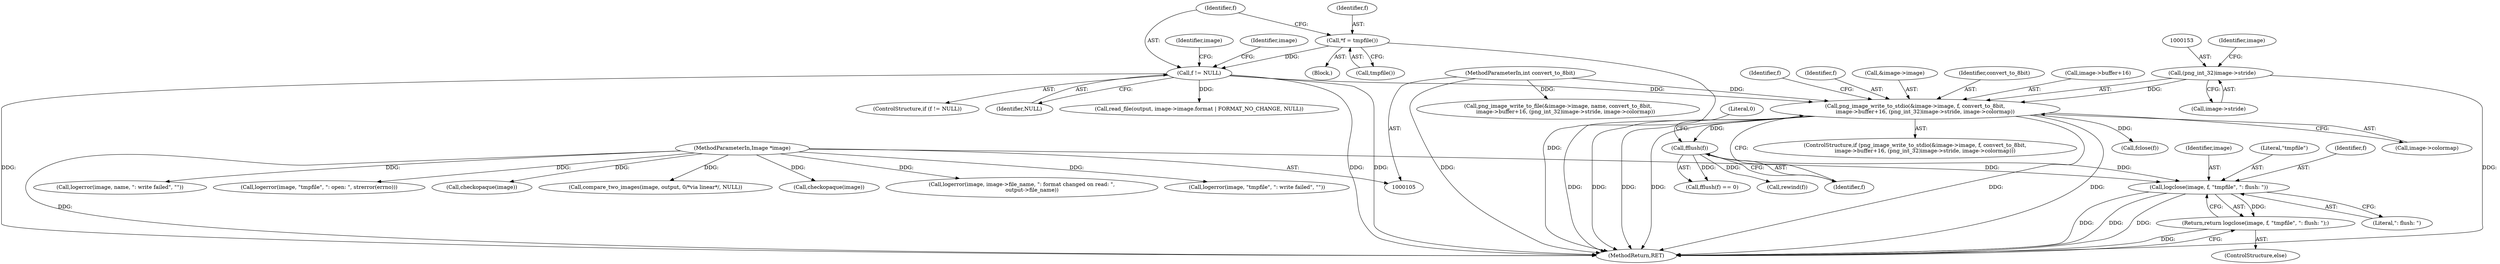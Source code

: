 digraph "0_Android_9d4853418ab2f754c2b63e091c29c5529b8b86ca_31@API" {
"1000191" [label="(Call,logclose(image, f, \"tmpfile\", \": flush: \"))"];
"1000107" [label="(MethodParameterIn,Image *image)"];
"1000163" [label="(Call,fflush(f))"];
"1000140" [label="(Call,png_image_write_to_stdio(&image->image, f, convert_to_8bit,\n            image->buffer+16, (png_int_32)image->stride, image->colormap))"];
"1000135" [label="(Call,f != NULL)"];
"1000131" [label="(Call,*f = tmpfile())"];
"1000108" [label="(MethodParameterIn,int convert_to_8bit)"];
"1000152" [label="(Call,(png_int_32)image->stride)"];
"1000190" [label="(Return,return logclose(image, f, \"tmpfile\", \": flush: \");)"];
"1000137" [label="(Identifier,NULL)"];
"1000316" [label="(Call,logerror(image, image->file_name, \": format changed on read: \",\n            output->file_name))"];
"1000141" [label="(Call,&image->image)"];
"1000201" [label="(Call,logerror(image, \"tmpfile\", \": write failed\", \"\"))"];
"1000162" [label="(Call,fflush(f) == 0)"];
"1000146" [label="(Identifier,convert_to_8bit)"];
"1000193" [label="(Identifier,f)"];
"1000273" [label="(Call,logerror(image, name, \": write failed\", \"\"))"];
"1000167" [label="(Call,rewind(f))"];
"1000147" [label="(Call,image->buffer+16)"];
"1000198" [label="(Call,fclose(f))"];
"1000129" [label="(Block,)"];
"1000208" [label="(Call,logerror(image, \"tmpfile\", \": open: \", strerror(errno)))"];
"1000165" [label="(Literal,0)"];
"1000164" [label="(Identifier,f)"];
"1000152" [label="(Call,(png_int_32)image->stride)"];
"1000340" [label="(MethodReturn,RET)"];
"1000189" [label="(ControlStructure,else)"];
"1000192" [label="(Identifier,image)"];
"1000195" [label="(Literal,\": flush: \")"];
"1000194" [label="(Literal,\"tmpfile\")"];
"1000157" [label="(Call,image->colormap)"];
"1000139" [label="(ControlStructure,if (png_image_write_to_stdio(&image->image, f, convert_to_8bit,\n            image->buffer+16, (png_int_32)image->stride, image->colormap)))"];
"1000228" [label="(Call,png_image_write_to_file(&image->image, name, convert_to_8bit,\n         image->buffer+16, (png_int_32)image->stride, image->colormap))"];
"1000163" [label="(Call,fflush(f))"];
"1000107" [label="(MethodParameterIn,Image *image)"];
"1000190" [label="(Return,return logclose(image, f, \"tmpfile\", \": flush: \");)"];
"1000143" [label="(Identifier,image)"];
"1000136" [label="(Identifier,f)"];
"1000131" [label="(Call,*f = tmpfile())"];
"1000191" [label="(Call,logclose(image, f, \"tmpfile\", \": flush: \"))"];
"1000132" [label="(Identifier,f)"];
"1000267" [label="(Call,checkopaque(image))"];
"1000133" [label="(Call,tmpfile())"];
"1000158" [label="(Identifier,image)"];
"1000199" [label="(Identifier,f)"];
"1000279" [label="(Call,read_file(output, image->image.format | FORMAT_NO_CHANGE, NULL))"];
"1000326" [label="(Call,compare_two_images(image, output, 0/*via linear*/, NULL))"];
"1000134" [label="(ControlStructure,if (f != NULL))"];
"1000209" [label="(Identifier,image)"];
"1000145" [label="(Identifier,f)"];
"1000140" [label="(Call,png_image_write_to_stdio(&image->image, f, convert_to_8bit,\n            image->buffer+16, (png_int_32)image->stride, image->colormap))"];
"1000108" [label="(MethodParameterIn,int convert_to_8bit)"];
"1000154" [label="(Call,image->stride)"];
"1000135" [label="(Call,f != NULL)"];
"1000185" [label="(Call,checkopaque(image))"];
"1000191" -> "1000190"  [label="AST: "];
"1000191" -> "1000195"  [label="CFG: "];
"1000192" -> "1000191"  [label="AST: "];
"1000193" -> "1000191"  [label="AST: "];
"1000194" -> "1000191"  [label="AST: "];
"1000195" -> "1000191"  [label="AST: "];
"1000190" -> "1000191"  [label="CFG: "];
"1000191" -> "1000340"  [label="DDG: "];
"1000191" -> "1000340"  [label="DDG: "];
"1000191" -> "1000340"  [label="DDG: "];
"1000191" -> "1000190"  [label="DDG: "];
"1000107" -> "1000191"  [label="DDG: "];
"1000163" -> "1000191"  [label="DDG: "];
"1000107" -> "1000105"  [label="AST: "];
"1000107" -> "1000340"  [label="DDG: "];
"1000107" -> "1000185"  [label="DDG: "];
"1000107" -> "1000201"  [label="DDG: "];
"1000107" -> "1000208"  [label="DDG: "];
"1000107" -> "1000267"  [label="DDG: "];
"1000107" -> "1000273"  [label="DDG: "];
"1000107" -> "1000316"  [label="DDG: "];
"1000107" -> "1000326"  [label="DDG: "];
"1000163" -> "1000162"  [label="AST: "];
"1000163" -> "1000164"  [label="CFG: "];
"1000164" -> "1000163"  [label="AST: "];
"1000165" -> "1000163"  [label="CFG: "];
"1000163" -> "1000162"  [label="DDG: "];
"1000140" -> "1000163"  [label="DDG: "];
"1000163" -> "1000167"  [label="DDG: "];
"1000140" -> "1000139"  [label="AST: "];
"1000140" -> "1000157"  [label="CFG: "];
"1000141" -> "1000140"  [label="AST: "];
"1000145" -> "1000140"  [label="AST: "];
"1000146" -> "1000140"  [label="AST: "];
"1000147" -> "1000140"  [label="AST: "];
"1000152" -> "1000140"  [label="AST: "];
"1000157" -> "1000140"  [label="AST: "];
"1000164" -> "1000140"  [label="CFG: "];
"1000199" -> "1000140"  [label="CFG: "];
"1000140" -> "1000340"  [label="DDG: "];
"1000140" -> "1000340"  [label="DDG: "];
"1000140" -> "1000340"  [label="DDG: "];
"1000140" -> "1000340"  [label="DDG: "];
"1000140" -> "1000340"  [label="DDG: "];
"1000140" -> "1000340"  [label="DDG: "];
"1000135" -> "1000140"  [label="DDG: "];
"1000108" -> "1000140"  [label="DDG: "];
"1000152" -> "1000140"  [label="DDG: "];
"1000140" -> "1000198"  [label="DDG: "];
"1000135" -> "1000134"  [label="AST: "];
"1000135" -> "1000137"  [label="CFG: "];
"1000136" -> "1000135"  [label="AST: "];
"1000137" -> "1000135"  [label="AST: "];
"1000143" -> "1000135"  [label="CFG: "];
"1000209" -> "1000135"  [label="CFG: "];
"1000135" -> "1000340"  [label="DDG: "];
"1000135" -> "1000340"  [label="DDG: "];
"1000135" -> "1000340"  [label="DDG: "];
"1000131" -> "1000135"  [label="DDG: "];
"1000135" -> "1000279"  [label="DDG: "];
"1000131" -> "1000129"  [label="AST: "];
"1000131" -> "1000133"  [label="CFG: "];
"1000132" -> "1000131"  [label="AST: "];
"1000133" -> "1000131"  [label="AST: "];
"1000136" -> "1000131"  [label="CFG: "];
"1000131" -> "1000340"  [label="DDG: "];
"1000108" -> "1000105"  [label="AST: "];
"1000108" -> "1000340"  [label="DDG: "];
"1000108" -> "1000228"  [label="DDG: "];
"1000152" -> "1000154"  [label="CFG: "];
"1000153" -> "1000152"  [label="AST: "];
"1000154" -> "1000152"  [label="AST: "];
"1000158" -> "1000152"  [label="CFG: "];
"1000152" -> "1000340"  [label="DDG: "];
"1000190" -> "1000189"  [label="AST: "];
"1000340" -> "1000190"  [label="CFG: "];
"1000190" -> "1000340"  [label="DDG: "];
}
